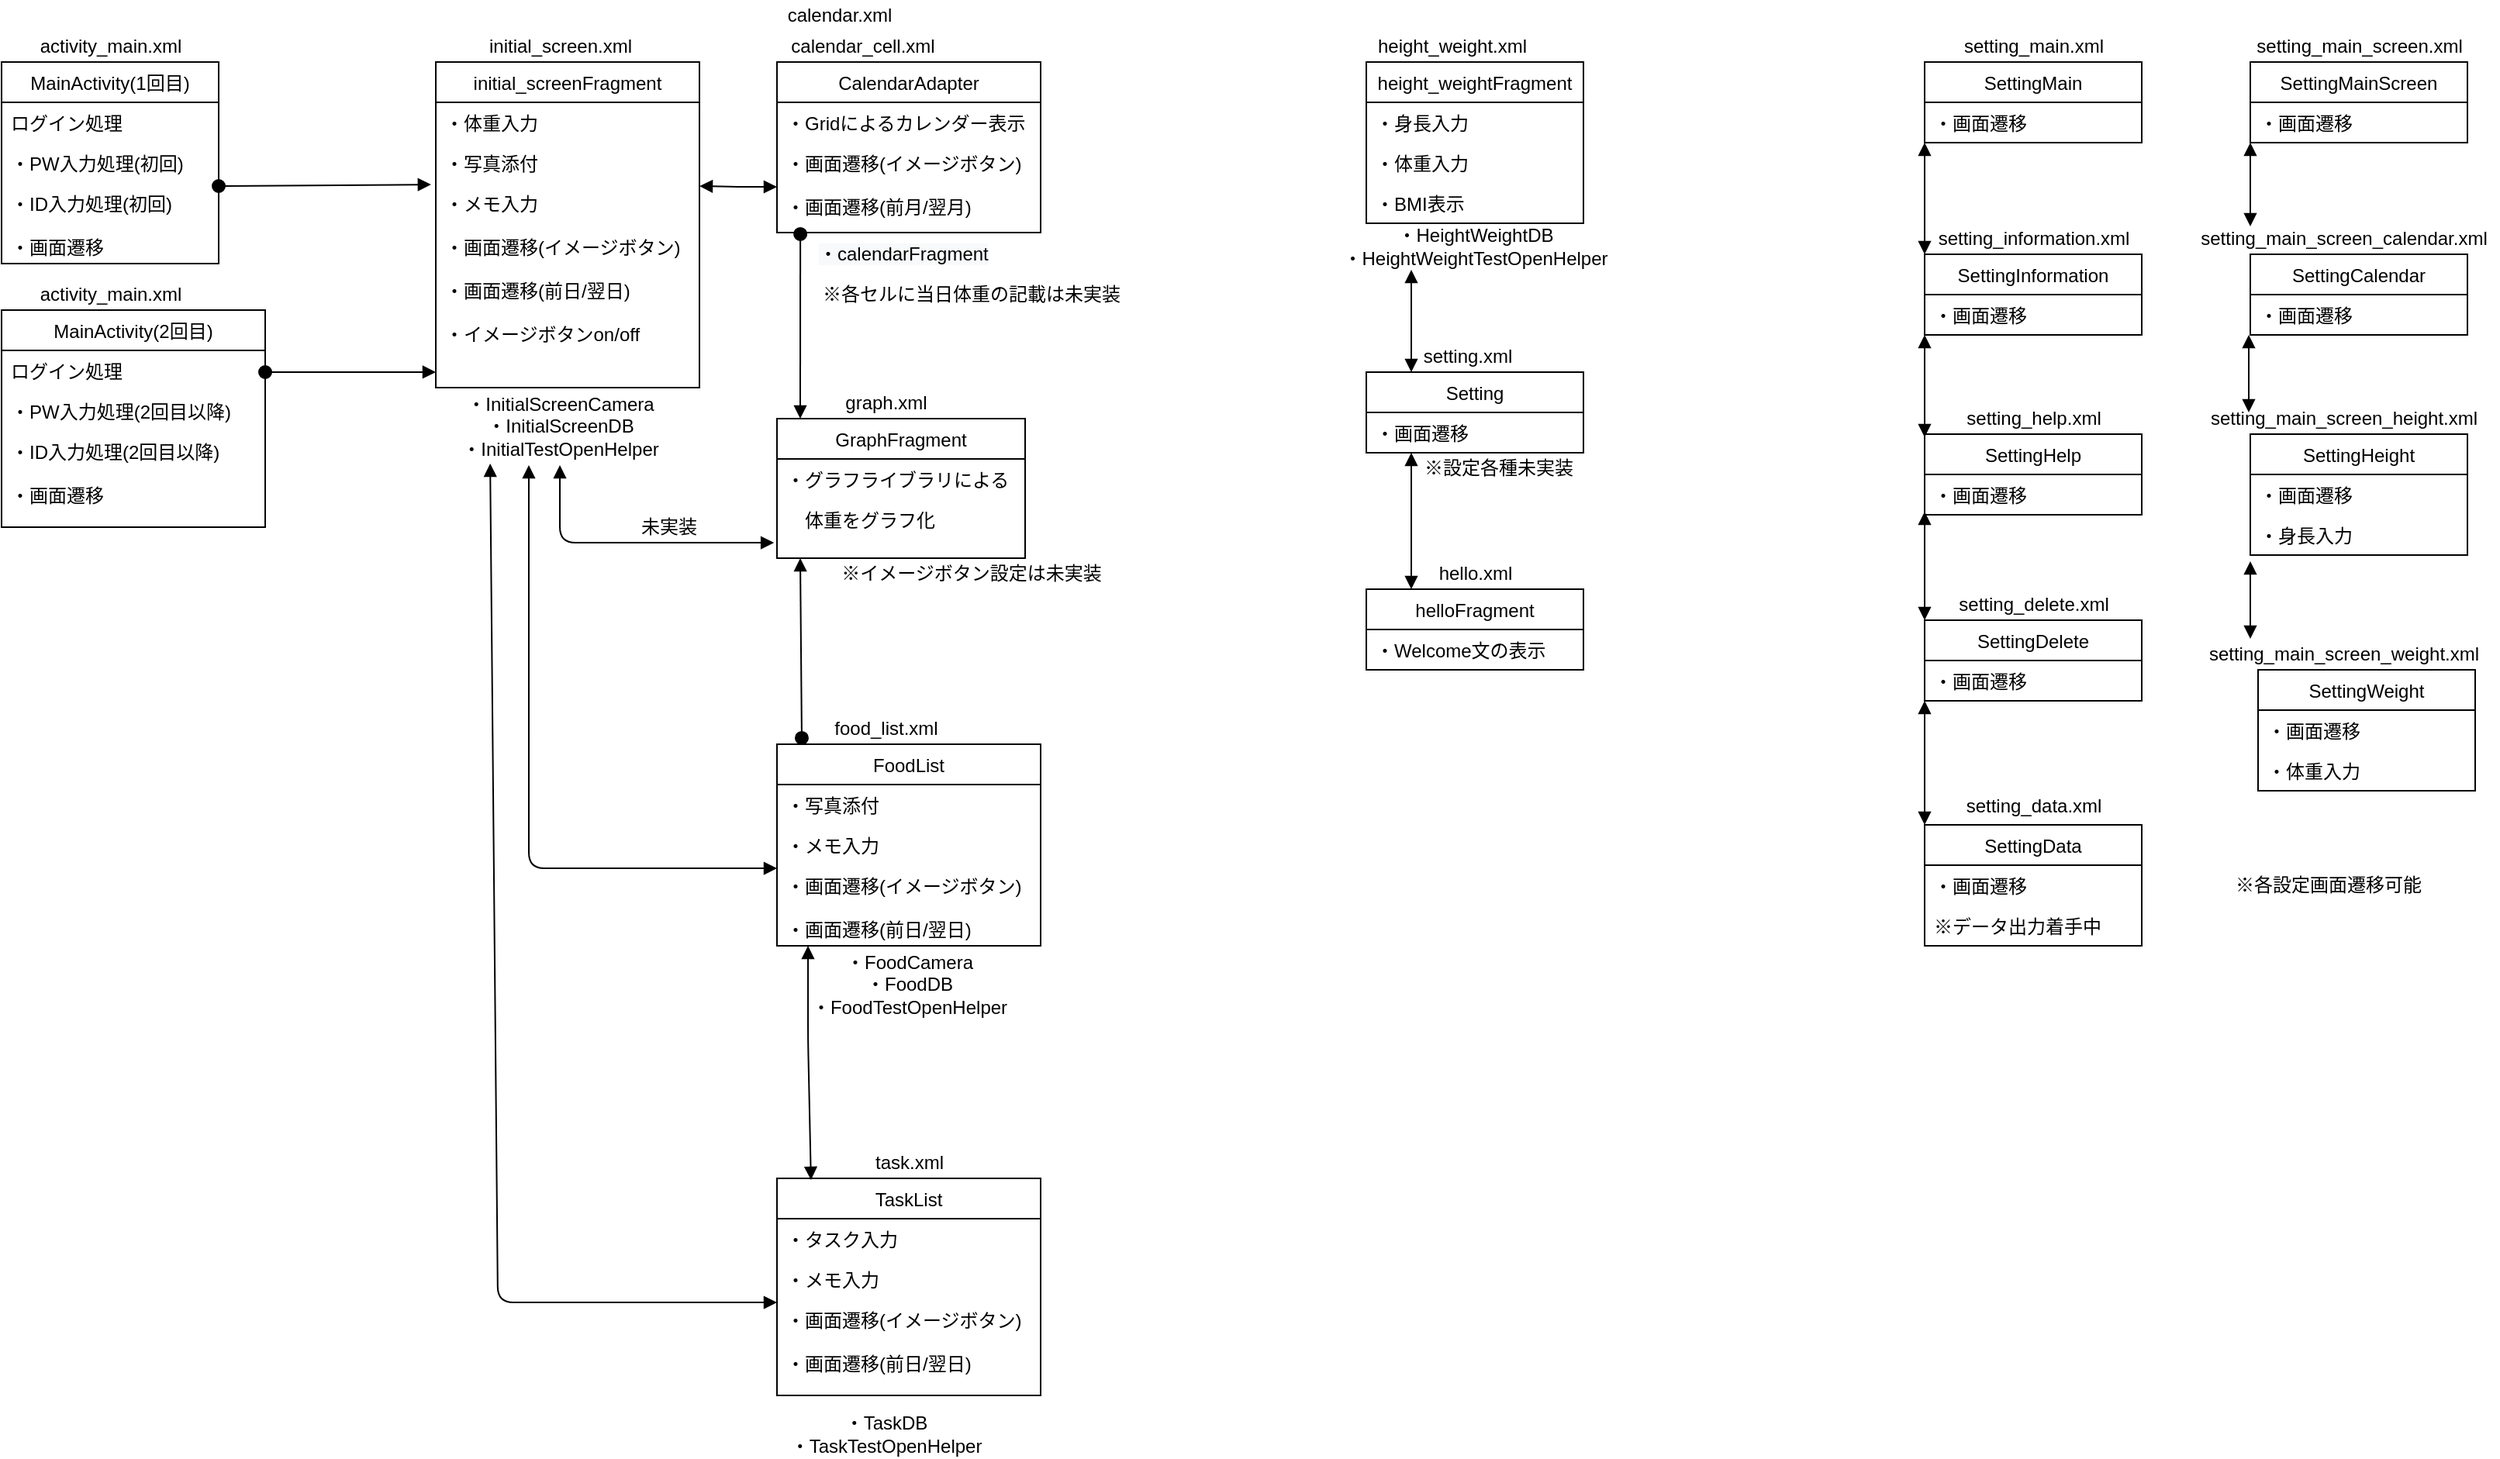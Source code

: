<mxfile version="14.3.0" type="github">
  <diagram id="LSPMP-w4RNwfpnUbGc-Q" name="ページ1">
    <mxGraphModel dx="1108" dy="450" grid="1" gridSize="10" guides="1" tooltips="1" connect="1" arrows="1" fold="1" page="1" pageScale="1" pageWidth="827" pageHeight="1169" math="0" shadow="0">
      <root>
        <mxCell id="0" />
        <mxCell id="1" parent="0" />
        <mxCell id="-SbBaC57bwo80Ey5Qgcd-5" value="MainActivity(1回目)" style="swimlane;fontStyle=0;childLayout=stackLayout;horizontal=1;startSize=26;fillColor=none;horizontalStack=0;resizeParent=1;resizeParentMax=0;resizeLast=0;collapsible=1;marginBottom=0;" vertex="1" parent="1">
          <mxGeometry x="40" y="40" width="140" height="130" as="geometry" />
        </mxCell>
        <mxCell id="-SbBaC57bwo80Ey5Qgcd-6" value="ログイン処理" style="text;strokeColor=none;fillColor=none;align=left;verticalAlign=top;spacingLeft=4;spacingRight=4;overflow=hidden;rotatable=0;points=[[0,0.5],[1,0.5]];portConstraint=eastwest;" vertex="1" parent="-SbBaC57bwo80Ey5Qgcd-5">
          <mxGeometry y="26" width="140" height="26" as="geometry" />
        </mxCell>
        <mxCell id="-SbBaC57bwo80Ey5Qgcd-7" value="・PW入力処理(初回)" style="text;strokeColor=none;fillColor=none;align=left;verticalAlign=top;spacingLeft=4;spacingRight=4;overflow=hidden;rotatable=0;points=[[0,0.5],[1,0.5]];portConstraint=eastwest;" vertex="1" parent="-SbBaC57bwo80Ey5Qgcd-5">
          <mxGeometry y="52" width="140" height="26" as="geometry" />
        </mxCell>
        <mxCell id="-SbBaC57bwo80Ey5Qgcd-8" value="・ID入力処理(初回)&#xa;&#xa;・画面遷移" style="text;strokeColor=none;fillColor=none;align=left;verticalAlign=top;spacingLeft=4;spacingRight=4;overflow=hidden;rotatable=0;points=[[0,0.5],[1,0.5]];portConstraint=eastwest;" vertex="1" parent="-SbBaC57bwo80Ey5Qgcd-5">
          <mxGeometry y="78" width="140" height="52" as="geometry" />
        </mxCell>
        <mxCell id="-SbBaC57bwo80Ey5Qgcd-9" value="MainActivity(2回目)" style="swimlane;fontStyle=0;childLayout=stackLayout;horizontal=1;startSize=26;fillColor=none;horizontalStack=0;resizeParent=1;resizeParentMax=0;resizeLast=0;collapsible=1;marginBottom=0;" vertex="1" parent="1">
          <mxGeometry x="40" y="200" width="170" height="140" as="geometry" />
        </mxCell>
        <mxCell id="-SbBaC57bwo80Ey5Qgcd-10" value="ログイン処理" style="text;strokeColor=none;fillColor=none;align=left;verticalAlign=top;spacingLeft=4;spacingRight=4;overflow=hidden;rotatable=0;points=[[0,0.5],[1,0.5]];portConstraint=eastwest;" vertex="1" parent="-SbBaC57bwo80Ey5Qgcd-9">
          <mxGeometry y="26" width="170" height="26" as="geometry" />
        </mxCell>
        <mxCell id="-SbBaC57bwo80Ey5Qgcd-11" value="・PW入力処理(2回目以降)" style="text;strokeColor=none;fillColor=none;align=left;verticalAlign=top;spacingLeft=4;spacingRight=4;overflow=hidden;rotatable=0;points=[[0,0.5],[1,0.5]];portConstraint=eastwest;" vertex="1" parent="-SbBaC57bwo80Ey5Qgcd-9">
          <mxGeometry y="52" width="170" height="26" as="geometry" />
        </mxCell>
        <mxCell id="-SbBaC57bwo80Ey5Qgcd-12" value="・ID入力処理(2回目以降)&#xa;&#xa;・画面遷移" style="text;strokeColor=none;fillColor=none;align=left;verticalAlign=top;spacingLeft=4;spacingRight=4;overflow=hidden;rotatable=0;points=[[0,0.5],[1,0.5]];portConstraint=eastwest;" vertex="1" parent="-SbBaC57bwo80Ey5Qgcd-9">
          <mxGeometry y="78" width="170" height="62" as="geometry" />
        </mxCell>
        <mxCell id="-SbBaC57bwo80Ey5Qgcd-13" value="initial_screenFragment" style="swimlane;fontStyle=0;childLayout=stackLayout;horizontal=1;startSize=26;fillColor=none;horizontalStack=0;resizeParent=1;resizeParentMax=0;resizeLast=0;collapsible=1;marginBottom=0;" vertex="1" parent="1">
          <mxGeometry x="320" y="40" width="170" height="210" as="geometry" />
        </mxCell>
        <mxCell id="-SbBaC57bwo80Ey5Qgcd-14" value="・体重入力" style="text;strokeColor=none;fillColor=none;align=left;verticalAlign=top;spacingLeft=4;spacingRight=4;overflow=hidden;rotatable=0;points=[[0,0.5],[1,0.5]];portConstraint=eastwest;" vertex="1" parent="-SbBaC57bwo80Ey5Qgcd-13">
          <mxGeometry y="26" width="170" height="26" as="geometry" />
        </mxCell>
        <mxCell id="-SbBaC57bwo80Ey5Qgcd-15" value="・写真添付" style="text;strokeColor=none;fillColor=none;align=left;verticalAlign=top;spacingLeft=4;spacingRight=4;overflow=hidden;rotatable=0;points=[[0,0.5],[1,0.5]];portConstraint=eastwest;" vertex="1" parent="-SbBaC57bwo80Ey5Qgcd-13">
          <mxGeometry y="52" width="170" height="26" as="geometry" />
        </mxCell>
        <mxCell id="-SbBaC57bwo80Ey5Qgcd-16" value="・メモ入力&#xa;&#xa;・画面遷移(イメージボタン)&#xa;&#xa;・画面遷移(前日/翌日)&#xa;&#xa;・イメージボタンon/off" style="text;strokeColor=none;fillColor=none;align=left;verticalAlign=top;spacingLeft=4;spacingRight=4;overflow=hidden;rotatable=0;points=[[0,0.5],[1,0.5]];portConstraint=eastwest;" vertex="1" parent="-SbBaC57bwo80Ey5Qgcd-13">
          <mxGeometry y="78" width="170" height="132" as="geometry" />
        </mxCell>
        <mxCell id="-SbBaC57bwo80Ey5Qgcd-17" value="・InitialScreenCamera&lt;br&gt;・InitialScreenDB&lt;br&gt;・InitialTestOpenHelper" style="text;html=1;resizable=0;autosize=1;align=center;verticalAlign=middle;points=[];fillColor=none;strokeColor=none;rounded=0;" vertex="1" parent="1">
          <mxGeometry x="330" y="250" width="140" height="50" as="geometry" />
        </mxCell>
        <mxCell id="-SbBaC57bwo80Ey5Qgcd-18" value="initial_screen.xml" style="text;html=1;resizable=0;autosize=1;align=center;verticalAlign=middle;points=[];fillColor=none;strokeColor=none;rounded=0;" vertex="1" parent="1">
          <mxGeometry x="345" y="20" width="110" height="20" as="geometry" />
        </mxCell>
        <mxCell id="-SbBaC57bwo80Ey5Qgcd-19" value="・FoodCamera&lt;br&gt;・FoodDB&lt;br&gt;・FoodTestOpenHelper" style="text;html=1;resizable=0;autosize=1;align=center;verticalAlign=middle;points=[];fillColor=none;strokeColor=none;rounded=0;" vertex="1" parent="1">
          <mxGeometry x="555" y="610" width="140" height="50" as="geometry" />
        </mxCell>
        <mxCell id="-SbBaC57bwo80Ey5Qgcd-20" value="activity_main.xml" style="text;html=1;resizable=0;autosize=1;align=center;verticalAlign=middle;points=[];fillColor=none;strokeColor=none;rounded=0;" vertex="1" parent="1">
          <mxGeometry x="55" y="20" width="110" height="20" as="geometry" />
        </mxCell>
        <mxCell id="-SbBaC57bwo80Ey5Qgcd-21" value="activity_main.xml" style="text;html=1;resizable=0;autosize=1;align=center;verticalAlign=middle;points=[];fillColor=none;strokeColor=none;rounded=0;" vertex="1" parent="1">
          <mxGeometry x="55" y="180" width="110" height="20" as="geometry" />
        </mxCell>
        <mxCell id="-SbBaC57bwo80Ey5Qgcd-22" value="CalendarAdapter" style="swimlane;fontStyle=0;childLayout=stackLayout;horizontal=1;startSize=26;fillColor=none;horizontalStack=0;resizeParent=1;resizeParentMax=0;resizeLast=0;collapsible=1;marginBottom=0;" vertex="1" parent="1">
          <mxGeometry x="540" y="40" width="170" height="110" as="geometry" />
        </mxCell>
        <mxCell id="-SbBaC57bwo80Ey5Qgcd-23" value="・Gridによるカレンダー表示" style="text;strokeColor=none;fillColor=none;align=left;verticalAlign=top;spacingLeft=4;spacingRight=4;overflow=hidden;rotatable=0;points=[[0,0.5],[1,0.5]];portConstraint=eastwest;" vertex="1" parent="-SbBaC57bwo80Ey5Qgcd-22">
          <mxGeometry y="26" width="170" height="26" as="geometry" />
        </mxCell>
        <mxCell id="-SbBaC57bwo80Ey5Qgcd-25" value="・画面遷移(イメージボタン)&#xa;&#xa;・画面遷移(前月/翌月)" style="text;strokeColor=none;fillColor=none;align=left;verticalAlign=top;spacingLeft=4;spacingRight=4;overflow=hidden;rotatable=0;points=[[0,0.5],[1,0.5]];portConstraint=eastwest;" vertex="1" parent="-SbBaC57bwo80Ey5Qgcd-22">
          <mxGeometry y="52" width="170" height="58" as="geometry" />
        </mxCell>
        <mxCell id="-SbBaC57bwo80Ey5Qgcd-26" value="calendar.xml" style="text;html=1;resizable=0;autosize=1;align=center;verticalAlign=middle;points=[];fillColor=none;strokeColor=none;rounded=0;" vertex="1" parent="1">
          <mxGeometry x="540" width="80" height="20" as="geometry" />
        </mxCell>
        <mxCell id="-SbBaC57bwo80Ey5Qgcd-27" value="calendar_cell.xml" style="text;html=1;resizable=0;autosize=1;align=center;verticalAlign=middle;points=[];fillColor=none;strokeColor=none;rounded=0;" vertex="1" parent="1">
          <mxGeometry x="540" y="20" width="110" height="20" as="geometry" />
        </mxCell>
        <mxCell id="-SbBaC57bwo80Ey5Qgcd-28" value="&lt;span style=&quot;color: rgb(0 , 0 , 0) ; font-family: &amp;#34;helvetica&amp;#34; ; font-size: 12px ; font-style: normal ; font-weight: 400 ; letter-spacing: normal ; text-align: center ; text-indent: 0px ; text-transform: none ; word-spacing: 0px ; background-color: rgb(248 , 249 , 250) ; display: inline ; float: none&quot;&gt;・calendarFragment&lt;/span&gt;" style="text;whiteSpace=wrap;html=1;" vertex="1" parent="1">
          <mxGeometry x="565" y="150" width="120" height="30" as="geometry" />
        </mxCell>
        <mxCell id="-SbBaC57bwo80Ey5Qgcd-29" value="※各セルに当日体重の記載は未実装" style="text;html=1;resizable=0;autosize=1;align=center;verticalAlign=middle;points=[];fillColor=none;strokeColor=none;rounded=0;" vertex="1" parent="1">
          <mxGeometry x="560" y="180" width="210" height="20" as="geometry" />
        </mxCell>
        <mxCell id="-SbBaC57bwo80Ey5Qgcd-30" value="GraphFragment" style="swimlane;fontStyle=0;childLayout=stackLayout;horizontal=1;startSize=26;fillColor=none;horizontalStack=0;resizeParent=1;resizeParentMax=0;resizeLast=0;collapsible=1;marginBottom=0;" vertex="1" parent="1">
          <mxGeometry x="540" y="270" width="160" height="90" as="geometry" />
        </mxCell>
        <mxCell id="-SbBaC57bwo80Ey5Qgcd-31" value="・グラフライブラリによる" style="text;strokeColor=none;fillColor=none;align=left;verticalAlign=top;spacingLeft=4;spacingRight=4;overflow=hidden;rotatable=0;points=[[0,0.5],[1,0.5]];portConstraint=eastwest;" vertex="1" parent="-SbBaC57bwo80Ey5Qgcd-30">
          <mxGeometry y="26" width="160" height="26" as="geometry" />
        </mxCell>
        <mxCell id="-SbBaC57bwo80Ey5Qgcd-32" value="　体重をグラフ化" style="text;strokeColor=none;fillColor=none;align=left;verticalAlign=top;spacingLeft=4;spacingRight=4;overflow=hidden;rotatable=0;points=[[0,0.5],[1,0.5]];portConstraint=eastwest;" vertex="1" parent="-SbBaC57bwo80Ey5Qgcd-30">
          <mxGeometry y="52" width="160" height="38" as="geometry" />
        </mxCell>
        <mxCell id="-SbBaC57bwo80Ey5Qgcd-34" value="graph.xml" style="text;html=1;resizable=0;autosize=1;align=center;verticalAlign=middle;points=[];fillColor=none;strokeColor=none;rounded=0;" vertex="1" parent="1">
          <mxGeometry x="575" y="250" width="70" height="20" as="geometry" />
        </mxCell>
        <mxCell id="-SbBaC57bwo80Ey5Qgcd-36" value="※イメージボタン設定は未実装" style="text;html=1;resizable=0;autosize=1;align=center;verticalAlign=middle;points=[];fillColor=none;strokeColor=none;rounded=0;" vertex="1" parent="1">
          <mxGeometry x="575" y="360" width="180" height="20" as="geometry" />
        </mxCell>
        <mxCell id="-SbBaC57bwo80Ey5Qgcd-37" value="FoodList" style="swimlane;fontStyle=0;childLayout=stackLayout;horizontal=1;startSize=26;fillColor=none;horizontalStack=0;resizeParent=1;resizeParentMax=0;resizeLast=0;collapsible=1;marginBottom=0;" vertex="1" parent="1">
          <mxGeometry x="540" y="480" width="170" height="130" as="geometry" />
        </mxCell>
        <mxCell id="-SbBaC57bwo80Ey5Qgcd-38" value="・写真添付" style="text;strokeColor=none;fillColor=none;align=left;verticalAlign=top;spacingLeft=4;spacingRight=4;overflow=hidden;rotatable=0;points=[[0,0.5],[1,0.5]];portConstraint=eastwest;" vertex="1" parent="-SbBaC57bwo80Ey5Qgcd-37">
          <mxGeometry y="26" width="170" height="26" as="geometry" />
        </mxCell>
        <mxCell id="-SbBaC57bwo80Ey5Qgcd-39" value="・メモ入力" style="text;strokeColor=none;fillColor=none;align=left;verticalAlign=top;spacingLeft=4;spacingRight=4;overflow=hidden;rotatable=0;points=[[0,0.5],[1,0.5]];portConstraint=eastwest;" vertex="1" parent="-SbBaC57bwo80Ey5Qgcd-37">
          <mxGeometry y="52" width="170" height="26" as="geometry" />
        </mxCell>
        <mxCell id="-SbBaC57bwo80Ey5Qgcd-40" value="・画面遷移(イメージボタン)&#xa;&#xa;・画面遷移(前日/翌日)" style="text;strokeColor=none;fillColor=none;align=left;verticalAlign=top;spacingLeft=4;spacingRight=4;overflow=hidden;rotatable=0;points=[[0,0.5],[1,0.5]];portConstraint=eastwest;" vertex="1" parent="-SbBaC57bwo80Ey5Qgcd-37">
          <mxGeometry y="78" width="170" height="52" as="geometry" />
        </mxCell>
        <mxCell id="-SbBaC57bwo80Ey5Qgcd-41" value="food_list.xml" style="text;html=1;resizable=0;autosize=1;align=center;verticalAlign=middle;points=[];fillColor=none;strokeColor=none;rounded=0;" vertex="1" parent="1">
          <mxGeometry x="570" y="460" width="80" height="20" as="geometry" />
        </mxCell>
        <mxCell id="-SbBaC57bwo80Ey5Qgcd-42" value="TaskList" style="swimlane;fontStyle=0;childLayout=stackLayout;horizontal=1;startSize=26;fillColor=none;horizontalStack=0;resizeParent=1;resizeParentMax=0;resizeLast=0;collapsible=1;marginBottom=0;" vertex="1" parent="1">
          <mxGeometry x="540" y="760" width="170" height="140" as="geometry" />
        </mxCell>
        <mxCell id="-SbBaC57bwo80Ey5Qgcd-43" value="・タスク入力&#xa;" style="text;strokeColor=none;fillColor=none;align=left;verticalAlign=top;spacingLeft=4;spacingRight=4;overflow=hidden;rotatable=0;points=[[0,0.5],[1,0.5]];portConstraint=eastwest;" vertex="1" parent="-SbBaC57bwo80Ey5Qgcd-42">
          <mxGeometry y="26" width="170" height="26" as="geometry" />
        </mxCell>
        <mxCell id="-SbBaC57bwo80Ey5Qgcd-44" value="・メモ入力" style="text;strokeColor=none;fillColor=none;align=left;verticalAlign=top;spacingLeft=4;spacingRight=4;overflow=hidden;rotatable=0;points=[[0,0.5],[1,0.5]];portConstraint=eastwest;" vertex="1" parent="-SbBaC57bwo80Ey5Qgcd-42">
          <mxGeometry y="52" width="170" height="26" as="geometry" />
        </mxCell>
        <mxCell id="-SbBaC57bwo80Ey5Qgcd-45" value="・画面遷移(イメージボタン)&#xa;&#xa;・画面遷移(前日/翌日)" style="text;strokeColor=none;fillColor=none;align=left;verticalAlign=top;spacingLeft=4;spacingRight=4;overflow=hidden;rotatable=0;points=[[0,0.5],[1,0.5]];portConstraint=eastwest;" vertex="1" parent="-SbBaC57bwo80Ey5Qgcd-42">
          <mxGeometry y="78" width="170" height="62" as="geometry" />
        </mxCell>
        <mxCell id="-SbBaC57bwo80Ey5Qgcd-46" value="・TaskDB&lt;br&gt;・TaskTestOpenHelper&lt;br&gt;" style="text;html=1;resizable=0;autosize=1;align=center;verticalAlign=middle;points=[];fillColor=none;strokeColor=none;rounded=0;" vertex="1" parent="1">
          <mxGeometry x="540" y="910" width="140" height="30" as="geometry" />
        </mxCell>
        <mxCell id="-SbBaC57bwo80Ey5Qgcd-47" value="task.xml" style="text;html=1;resizable=0;autosize=1;align=center;verticalAlign=middle;points=[];fillColor=none;strokeColor=none;rounded=0;" vertex="1" parent="1">
          <mxGeometry x="595" y="740" width="60" height="20" as="geometry" />
        </mxCell>
        <mxCell id="-SbBaC57bwo80Ey5Qgcd-51" value="" style="html=1;verticalAlign=bottom;startArrow=oval;startFill=1;endArrow=block;startSize=8;entryX=-0.018;entryY=0.008;entryDx=0;entryDy=0;entryPerimeter=0;" edge="1" parent="1" target="-SbBaC57bwo80Ey5Qgcd-16">
          <mxGeometry width="60" relative="1" as="geometry">
            <mxPoint x="180" y="120" as="sourcePoint" />
            <mxPoint x="240" y="120" as="targetPoint" />
          </mxGeometry>
        </mxCell>
        <mxCell id="-SbBaC57bwo80Ey5Qgcd-52" value="" style="html=1;verticalAlign=bottom;startArrow=oval;startFill=1;endArrow=block;startSize=8;entryX=-0.018;entryY=0.008;entryDx=0;entryDy=0;entryPerimeter=0;" edge="1" parent="1">
          <mxGeometry width="60" relative="1" as="geometry">
            <mxPoint x="210" y="240" as="sourcePoint" />
            <mxPoint x="320.0" y="239.996" as="targetPoint" />
          </mxGeometry>
        </mxCell>
        <mxCell id="-SbBaC57bwo80Ey5Qgcd-53" value="" style="endArrow=block;startArrow=block;endFill=1;startFill=1;html=1;" edge="1" parent="1">
          <mxGeometry width="160" relative="1" as="geometry">
            <mxPoint x="490" y="120" as="sourcePoint" />
            <mxPoint x="540" y="120.5" as="targetPoint" />
            <Array as="points">
              <mxPoint x="520" y="120.5" />
            </Array>
          </mxGeometry>
        </mxCell>
        <mxCell id="-SbBaC57bwo80Ey5Qgcd-56" value="" style="endArrow=block;startArrow=block;endFill=1;startFill=1;html=1;entryX=0.129;entryY=0.007;entryDx=0;entryDy=0;entryPerimeter=0;" edge="1" parent="1" target="-SbBaC57bwo80Ey5Qgcd-42">
          <mxGeometry width="160" relative="1" as="geometry">
            <mxPoint x="560" y="610" as="sourcePoint" />
            <mxPoint x="561" y="730" as="targetPoint" />
            <Array as="points">
              <mxPoint x="560" y="670" />
            </Array>
          </mxGeometry>
        </mxCell>
        <mxCell id="-SbBaC57bwo80Ey5Qgcd-57" value="" style="endArrow=block;startArrow=block;endFill=1;startFill=1;html=1;entryX=-0.012;entryY=0.737;entryDx=0;entryDy=0;entryPerimeter=0;" edge="1" parent="1" target="-SbBaC57bwo80Ey5Qgcd-32">
          <mxGeometry width="160" relative="1" as="geometry">
            <mxPoint x="400" y="300" as="sourcePoint" />
            <mxPoint x="530" y="350" as="targetPoint" />
            <Array as="points">
              <mxPoint x="400" y="350" />
            </Array>
          </mxGeometry>
        </mxCell>
        <mxCell id="-SbBaC57bwo80Ey5Qgcd-58" value="" style="endArrow=block;startArrow=block;endFill=1;startFill=1;html=1;entryX=-0.012;entryY=0.737;entryDx=0;entryDy=0;entryPerimeter=0;exitX=0.357;exitY=1;exitDx=0;exitDy=0;exitPerimeter=0;" edge="1" parent="1" source="-SbBaC57bwo80Ey5Qgcd-17">
          <mxGeometry width="160" relative="1" as="geometry">
            <mxPoint x="401.92" y="510" as="sourcePoint" />
            <mxPoint x="540.0" y="560.006" as="targetPoint" />
            <Array as="points">
              <mxPoint x="380" y="560" />
            </Array>
          </mxGeometry>
        </mxCell>
        <mxCell id="-SbBaC57bwo80Ey5Qgcd-59" value="" style="endArrow=block;startArrow=block;endFill=1;startFill=1;html=1;entryX=-0.012;entryY=0.737;entryDx=0;entryDy=0;entryPerimeter=0;exitX=0.179;exitY=0.98;exitDx=0;exitDy=0;exitPerimeter=0;" edge="1" parent="1" source="-SbBaC57bwo80Ey5Qgcd-17">
          <mxGeometry width="160" relative="1" as="geometry">
            <mxPoint x="401.92" y="790" as="sourcePoint" />
            <mxPoint x="540.0" y="840.006" as="targetPoint" />
            <Array as="points">
              <mxPoint x="360" y="840" />
            </Array>
          </mxGeometry>
        </mxCell>
        <mxCell id="-SbBaC57bwo80Ey5Qgcd-60" value="未実装" style="text;html=1;resizable=0;autosize=1;align=center;verticalAlign=middle;points=[];fillColor=none;strokeColor=none;rounded=0;" vertex="1" parent="1">
          <mxGeometry x="445" y="330" width="50" height="20" as="geometry" />
        </mxCell>
        <mxCell id="-SbBaC57bwo80Ey5Qgcd-62" value="" style="html=1;verticalAlign=bottom;startArrow=oval;startFill=1;endArrow=block;startSize=8;" edge="1" parent="1">
          <mxGeometry width="60" relative="1" as="geometry">
            <mxPoint x="555.06" y="150.94" as="sourcePoint" />
            <mxPoint x="555" y="270" as="targetPoint" />
          </mxGeometry>
        </mxCell>
        <mxCell id="-SbBaC57bwo80Ey5Qgcd-63" value="" style="html=1;verticalAlign=bottom;startArrow=oval;startFill=1;endArrow=block;startSize=8;exitX=0.094;exitY=-0.031;exitDx=0;exitDy=0;exitPerimeter=0;" edge="1" parent="1" source="-SbBaC57bwo80Ey5Qgcd-37">
          <mxGeometry width="60" relative="1" as="geometry">
            <mxPoint x="555" y="460" as="sourcePoint" />
            <mxPoint x="555" y="360" as="targetPoint" />
          </mxGeometry>
        </mxCell>
        <mxCell id="-SbBaC57bwo80Ey5Qgcd-64" value="height_weightFragment" style="swimlane;fontStyle=0;childLayout=stackLayout;horizontal=1;startSize=26;fillColor=none;horizontalStack=0;resizeParent=1;resizeParentMax=0;resizeLast=0;collapsible=1;marginBottom=0;" vertex="1" parent="1">
          <mxGeometry x="920" y="40" width="140" height="104" as="geometry" />
        </mxCell>
        <mxCell id="-SbBaC57bwo80Ey5Qgcd-65" value="・身長入力" style="text;strokeColor=none;fillColor=none;align=left;verticalAlign=top;spacingLeft=4;spacingRight=4;overflow=hidden;rotatable=0;points=[[0,0.5],[1,0.5]];portConstraint=eastwest;" vertex="1" parent="-SbBaC57bwo80Ey5Qgcd-64">
          <mxGeometry y="26" width="140" height="26" as="geometry" />
        </mxCell>
        <mxCell id="-SbBaC57bwo80Ey5Qgcd-66" value="・体重入力" style="text;strokeColor=none;fillColor=none;align=left;verticalAlign=top;spacingLeft=4;spacingRight=4;overflow=hidden;rotatable=0;points=[[0,0.5],[1,0.5]];portConstraint=eastwest;" vertex="1" parent="-SbBaC57bwo80Ey5Qgcd-64">
          <mxGeometry y="52" width="140" height="26" as="geometry" />
        </mxCell>
        <mxCell id="-SbBaC57bwo80Ey5Qgcd-67" value="・BMI表示" style="text;strokeColor=none;fillColor=none;align=left;verticalAlign=top;spacingLeft=4;spacingRight=4;overflow=hidden;rotatable=0;points=[[0,0.5],[1,0.5]];portConstraint=eastwest;" vertex="1" parent="-SbBaC57bwo80Ey5Qgcd-64">
          <mxGeometry y="78" width="140" height="26" as="geometry" />
        </mxCell>
        <mxCell id="-SbBaC57bwo80Ey5Qgcd-68" value="height_weight.xml" style="text;html=1;resizable=0;autosize=1;align=center;verticalAlign=middle;points=[];fillColor=none;strokeColor=none;rounded=0;" vertex="1" parent="1">
          <mxGeometry x="920" y="20" width="110" height="20" as="geometry" />
        </mxCell>
        <mxCell id="-SbBaC57bwo80Ey5Qgcd-69" value="・HeightWeightDB&lt;br&gt;・HeightWeightTestOpenHelper" style="text;html=1;resizable=0;autosize=1;align=center;verticalAlign=middle;points=[];fillColor=none;strokeColor=none;rounded=0;" vertex="1" parent="1">
          <mxGeometry x="895" y="144" width="190" height="30" as="geometry" />
        </mxCell>
        <mxCell id="-SbBaC57bwo80Ey5Qgcd-70" value="Setting" style="swimlane;fontStyle=0;childLayout=stackLayout;horizontal=1;startSize=26;fillColor=none;horizontalStack=0;resizeParent=1;resizeParentMax=0;resizeLast=0;collapsible=1;marginBottom=0;" vertex="1" parent="1">
          <mxGeometry x="920" y="240" width="140" height="52" as="geometry" />
        </mxCell>
        <mxCell id="-SbBaC57bwo80Ey5Qgcd-71" value="・画面遷移" style="text;strokeColor=none;fillColor=none;align=left;verticalAlign=top;spacingLeft=4;spacingRight=4;overflow=hidden;rotatable=0;points=[[0,0.5],[1,0.5]];portConstraint=eastwest;" vertex="1" parent="-SbBaC57bwo80Ey5Qgcd-70">
          <mxGeometry y="26" width="140" height="26" as="geometry" />
        </mxCell>
        <mxCell id="-SbBaC57bwo80Ey5Qgcd-74" value="setting.xml" style="text;html=1;resizable=0;autosize=1;align=center;verticalAlign=middle;points=[];fillColor=none;strokeColor=none;rounded=0;" vertex="1" parent="1">
          <mxGeometry x="950" y="220" width="70" height="20" as="geometry" />
        </mxCell>
        <mxCell id="-SbBaC57bwo80Ey5Qgcd-75" value="helloFragment" style="swimlane;fontStyle=0;childLayout=stackLayout;horizontal=1;startSize=26;fillColor=none;horizontalStack=0;resizeParent=1;resizeParentMax=0;resizeLast=0;collapsible=1;marginBottom=0;" vertex="1" parent="1">
          <mxGeometry x="920" y="380" width="140" height="52" as="geometry" />
        </mxCell>
        <mxCell id="-SbBaC57bwo80Ey5Qgcd-83" value="" style="endArrow=block;startArrow=block;endFill=1;startFill=1;html=1;" edge="1" parent="-SbBaC57bwo80Ey5Qgcd-75">
          <mxGeometry width="160" relative="1" as="geometry">
            <mxPoint x="29" y="-88" as="sourcePoint" />
            <mxPoint x="29" as="targetPoint" />
            <Array as="points">
              <mxPoint x="29" y="-37.5" />
            </Array>
          </mxGeometry>
        </mxCell>
        <mxCell id="-SbBaC57bwo80Ey5Qgcd-76" value="・Welcome文の表示" style="text;strokeColor=none;fillColor=none;align=left;verticalAlign=top;spacingLeft=4;spacingRight=4;overflow=hidden;rotatable=0;points=[[0,0.5],[1,0.5]];portConstraint=eastwest;" vertex="1" parent="-SbBaC57bwo80Ey5Qgcd-75">
          <mxGeometry y="26" width="140" height="26" as="geometry" />
        </mxCell>
        <mxCell id="-SbBaC57bwo80Ey5Qgcd-79" value="hello.xml" style="text;html=1;resizable=0;autosize=1;align=center;verticalAlign=middle;points=[];fillColor=none;strokeColor=none;rounded=0;" vertex="1" parent="1">
          <mxGeometry x="960" y="360" width="60" height="20" as="geometry" />
        </mxCell>
        <mxCell id="-SbBaC57bwo80Ey5Qgcd-80" value="※設定各種未実装" style="text;html=1;resizable=0;autosize=1;align=center;verticalAlign=middle;points=[];fillColor=none;strokeColor=none;rounded=0;" vertex="1" parent="1">
          <mxGeometry x="950" y="292" width="110" height="20" as="geometry" />
        </mxCell>
        <mxCell id="-SbBaC57bwo80Ey5Qgcd-82" value="" style="endArrow=block;startArrow=block;endFill=1;startFill=1;html=1;" edge="1" parent="1">
          <mxGeometry width="160" relative="1" as="geometry">
            <mxPoint x="949" y="174" as="sourcePoint" />
            <mxPoint x="949" y="240" as="targetPoint" />
            <Array as="points">
              <mxPoint x="949" y="214.5" />
            </Array>
          </mxGeometry>
        </mxCell>
        <mxCell id="-SbBaC57bwo80Ey5Qgcd-84" value="SettingMain" style="swimlane;fontStyle=0;childLayout=stackLayout;horizontal=1;startSize=26;fillColor=none;horizontalStack=0;resizeParent=1;resizeParentMax=0;resizeLast=0;collapsible=1;marginBottom=0;" vertex="1" parent="1">
          <mxGeometry x="1280" y="40" width="140" height="52" as="geometry" />
        </mxCell>
        <mxCell id="-SbBaC57bwo80Ey5Qgcd-85" value="・画面遷移" style="text;strokeColor=none;fillColor=none;align=left;verticalAlign=top;spacingLeft=4;spacingRight=4;overflow=hidden;rotatable=0;points=[[0,0.5],[1,0.5]];portConstraint=eastwest;" vertex="1" parent="-SbBaC57bwo80Ey5Qgcd-84">
          <mxGeometry y="26" width="140" height="26" as="geometry" />
        </mxCell>
        <mxCell id="-SbBaC57bwo80Ey5Qgcd-88" value="setting_main.xml" style="text;html=1;resizable=0;autosize=1;align=center;verticalAlign=middle;points=[];fillColor=none;strokeColor=none;rounded=0;" vertex="1" parent="1">
          <mxGeometry x="1295" y="20" width="110" height="20" as="geometry" />
        </mxCell>
        <mxCell id="-SbBaC57bwo80Ey5Qgcd-90" value="SettingMainScreen" style="swimlane;fontStyle=0;childLayout=stackLayout;horizontal=1;startSize=26;fillColor=none;horizontalStack=0;resizeParent=1;resizeParentMax=0;resizeLast=0;collapsible=1;marginBottom=0;" vertex="1" parent="1">
          <mxGeometry x="1490" y="40" width="140" height="52" as="geometry" />
        </mxCell>
        <mxCell id="-SbBaC57bwo80Ey5Qgcd-91" value="・画面遷移" style="text;strokeColor=none;fillColor=none;align=left;verticalAlign=top;spacingLeft=4;spacingRight=4;overflow=hidden;rotatable=0;points=[[0,0.5],[1,0.5]];portConstraint=eastwest;" vertex="1" parent="-SbBaC57bwo80Ey5Qgcd-90">
          <mxGeometry y="26" width="140" height="26" as="geometry" />
        </mxCell>
        <mxCell id="-SbBaC57bwo80Ey5Qgcd-94" value="setting_main_screen.xml" style="text;html=1;resizable=0;autosize=1;align=center;verticalAlign=middle;points=[];fillColor=none;strokeColor=none;rounded=0;" vertex="1" parent="1">
          <mxGeometry x="1485" y="20" width="150" height="20" as="geometry" />
        </mxCell>
        <mxCell id="-SbBaC57bwo80Ey5Qgcd-95" value="SettingInformation" style="swimlane;fontStyle=0;childLayout=stackLayout;horizontal=1;startSize=26;fillColor=none;horizontalStack=0;resizeParent=1;resizeParentMax=0;resizeLast=0;collapsible=1;marginBottom=0;" vertex="1" parent="1">
          <mxGeometry x="1280" y="164" width="140" height="52" as="geometry" />
        </mxCell>
        <mxCell id="-SbBaC57bwo80Ey5Qgcd-96" value="・画面遷移" style="text;strokeColor=none;fillColor=none;align=left;verticalAlign=top;spacingLeft=4;spacingRight=4;overflow=hidden;rotatable=0;points=[[0,0.5],[1,0.5]];portConstraint=eastwest;" vertex="1" parent="-SbBaC57bwo80Ey5Qgcd-95">
          <mxGeometry y="26" width="140" height="26" as="geometry" />
        </mxCell>
        <mxCell id="-SbBaC57bwo80Ey5Qgcd-99" value="setting_information.xml" style="text;html=1;resizable=0;autosize=1;align=center;verticalAlign=middle;points=[];fillColor=none;strokeColor=none;rounded=0;" vertex="1" parent="1">
          <mxGeometry x="1280" y="144" width="140" height="20" as="geometry" />
        </mxCell>
        <mxCell id="-SbBaC57bwo80Ey5Qgcd-100" value="SettingHelp" style="swimlane;fontStyle=0;childLayout=stackLayout;horizontal=1;startSize=26;fillColor=none;horizontalStack=0;resizeParent=1;resizeParentMax=0;resizeLast=0;collapsible=1;marginBottom=0;" vertex="1" parent="1">
          <mxGeometry x="1280" y="280" width="140" height="52" as="geometry" />
        </mxCell>
        <mxCell id="-SbBaC57bwo80Ey5Qgcd-101" value="・画面遷移" style="text;strokeColor=none;fillColor=none;align=left;verticalAlign=top;spacingLeft=4;spacingRight=4;overflow=hidden;rotatable=0;points=[[0,0.5],[1,0.5]];portConstraint=eastwest;" vertex="1" parent="-SbBaC57bwo80Ey5Qgcd-100">
          <mxGeometry y="26" width="140" height="26" as="geometry" />
        </mxCell>
        <mxCell id="-SbBaC57bwo80Ey5Qgcd-104" value="setting_help.xml" style="text;html=1;resizable=0;autosize=1;align=center;verticalAlign=middle;points=[];fillColor=none;strokeColor=none;rounded=0;" vertex="1" parent="1">
          <mxGeometry x="1300" y="260" width="100" height="20" as="geometry" />
        </mxCell>
        <mxCell id="-SbBaC57bwo80Ey5Qgcd-105" value="SettingDelete" style="swimlane;fontStyle=0;childLayout=stackLayout;horizontal=1;startSize=26;fillColor=none;horizontalStack=0;resizeParent=1;resizeParentMax=0;resizeLast=0;collapsible=1;marginBottom=0;" vertex="1" parent="1">
          <mxGeometry x="1280" y="400" width="140" height="52" as="geometry" />
        </mxCell>
        <mxCell id="-SbBaC57bwo80Ey5Qgcd-106" value="・画面遷移" style="text;strokeColor=none;fillColor=none;align=left;verticalAlign=top;spacingLeft=4;spacingRight=4;overflow=hidden;rotatable=0;points=[[0,0.5],[1,0.5]];portConstraint=eastwest;" vertex="1" parent="-SbBaC57bwo80Ey5Qgcd-105">
          <mxGeometry y="26" width="140" height="26" as="geometry" />
        </mxCell>
        <mxCell id="-SbBaC57bwo80Ey5Qgcd-109" value="setting_delete.xml" style="text;html=1;resizable=0;autosize=1;align=center;verticalAlign=middle;points=[];fillColor=none;strokeColor=none;rounded=0;" vertex="1" parent="1">
          <mxGeometry x="1295" y="380" width="110" height="20" as="geometry" />
        </mxCell>
        <mxCell id="-SbBaC57bwo80Ey5Qgcd-114" value="setting_data.xml" style="text;html=1;resizable=0;autosize=1;align=center;verticalAlign=middle;points=[];fillColor=none;strokeColor=none;rounded=0;" vertex="1" parent="1">
          <mxGeometry x="1300" y="510" width="100" height="20" as="geometry" />
        </mxCell>
        <mxCell id="-SbBaC57bwo80Ey5Qgcd-116" value="SettingData" style="swimlane;fontStyle=0;childLayout=stackLayout;horizontal=1;startSize=26;fillColor=none;horizontalStack=0;resizeParent=1;resizeParentMax=0;resizeLast=0;collapsible=1;marginBottom=0;" vertex="1" parent="1">
          <mxGeometry x="1280" y="532" width="140" height="78" as="geometry" />
        </mxCell>
        <mxCell id="-SbBaC57bwo80Ey5Qgcd-117" value="・画面遷移" style="text;strokeColor=none;fillColor=none;align=left;verticalAlign=top;spacingLeft=4;spacingRight=4;overflow=hidden;rotatable=0;points=[[0,0.5],[1,0.5]];portConstraint=eastwest;" vertex="1" parent="-SbBaC57bwo80Ey5Qgcd-116">
          <mxGeometry y="26" width="140" height="26" as="geometry" />
        </mxCell>
        <mxCell id="-SbBaC57bwo80Ey5Qgcd-118" value="※データ出力着手中" style="text;strokeColor=none;fillColor=none;align=left;verticalAlign=top;spacingLeft=4;spacingRight=4;overflow=hidden;rotatable=0;points=[[0,0.5],[1,0.5]];portConstraint=eastwest;" vertex="1" parent="-SbBaC57bwo80Ey5Qgcd-116">
          <mxGeometry y="52" width="140" height="26" as="geometry" />
        </mxCell>
        <mxCell id="-SbBaC57bwo80Ey5Qgcd-121" value="SettingCalendar" style="swimlane;fontStyle=0;childLayout=stackLayout;horizontal=1;startSize=26;fillColor=none;horizontalStack=0;resizeParent=1;resizeParentMax=0;resizeLast=0;collapsible=1;marginBottom=0;" vertex="1" parent="1">
          <mxGeometry x="1490" y="164" width="140" height="52" as="geometry" />
        </mxCell>
        <mxCell id="-SbBaC57bwo80Ey5Qgcd-122" value="・画面遷移" style="text;strokeColor=none;fillColor=none;align=left;verticalAlign=top;spacingLeft=4;spacingRight=4;overflow=hidden;rotatable=0;points=[[0,0.5],[1,0.5]];portConstraint=eastwest;" vertex="1" parent="-SbBaC57bwo80Ey5Qgcd-121">
          <mxGeometry y="26" width="140" height="26" as="geometry" />
        </mxCell>
        <mxCell id="-SbBaC57bwo80Ey5Qgcd-125" value="setting_main_screen_calendar.xml" style="text;html=1;resizable=0;autosize=1;align=center;verticalAlign=middle;points=[];fillColor=none;strokeColor=none;rounded=0;" vertex="1" parent="1">
          <mxGeometry x="1450" y="144" width="200" height="20" as="geometry" />
        </mxCell>
        <mxCell id="-SbBaC57bwo80Ey5Qgcd-126" value="SettingHeight" style="swimlane;fontStyle=0;childLayout=stackLayout;horizontal=1;startSize=26;fillColor=none;horizontalStack=0;resizeParent=1;resizeParentMax=0;resizeLast=0;collapsible=1;marginBottom=0;" vertex="1" parent="1">
          <mxGeometry x="1490" y="280" width="140" height="78" as="geometry" />
        </mxCell>
        <mxCell id="-SbBaC57bwo80Ey5Qgcd-127" value="・画面遷移" style="text;strokeColor=none;fillColor=none;align=left;verticalAlign=top;spacingLeft=4;spacingRight=4;overflow=hidden;rotatable=0;points=[[0,0.5],[1,0.5]];portConstraint=eastwest;" vertex="1" parent="-SbBaC57bwo80Ey5Qgcd-126">
          <mxGeometry y="26" width="140" height="26" as="geometry" />
        </mxCell>
        <mxCell id="-SbBaC57bwo80Ey5Qgcd-128" value="・身長入力" style="text;strokeColor=none;fillColor=none;align=left;verticalAlign=top;spacingLeft=4;spacingRight=4;overflow=hidden;rotatable=0;points=[[0,0.5],[1,0.5]];portConstraint=eastwest;" vertex="1" parent="-SbBaC57bwo80Ey5Qgcd-126">
          <mxGeometry y="52" width="140" height="26" as="geometry" />
        </mxCell>
        <mxCell id="-SbBaC57bwo80Ey5Qgcd-130" value="setting_main_screen_height.xml" style="text;html=1;resizable=0;autosize=1;align=center;verticalAlign=middle;points=[];fillColor=none;strokeColor=none;rounded=0;" vertex="1" parent="1">
          <mxGeometry x="1455" y="260" width="190" height="20" as="geometry" />
        </mxCell>
        <mxCell id="-SbBaC57bwo80Ey5Qgcd-131" value="SettingWeight" style="swimlane;fontStyle=0;childLayout=stackLayout;horizontal=1;startSize=26;fillColor=none;horizontalStack=0;resizeParent=1;resizeParentMax=0;resizeLast=0;collapsible=1;marginBottom=0;" vertex="1" parent="1">
          <mxGeometry x="1495" y="432" width="140" height="78" as="geometry" />
        </mxCell>
        <mxCell id="-SbBaC57bwo80Ey5Qgcd-132" value="・画面遷移" style="text;strokeColor=none;fillColor=none;align=left;verticalAlign=top;spacingLeft=4;spacingRight=4;overflow=hidden;rotatable=0;points=[[0,0.5],[1,0.5]];portConstraint=eastwest;" vertex="1" parent="-SbBaC57bwo80Ey5Qgcd-131">
          <mxGeometry y="26" width="140" height="26" as="geometry" />
        </mxCell>
        <mxCell id="-SbBaC57bwo80Ey5Qgcd-133" value="・体重入力" style="text;strokeColor=none;fillColor=none;align=left;verticalAlign=top;spacingLeft=4;spacingRight=4;overflow=hidden;rotatable=0;points=[[0,0.5],[1,0.5]];portConstraint=eastwest;" vertex="1" parent="-SbBaC57bwo80Ey5Qgcd-131">
          <mxGeometry y="52" width="140" height="26" as="geometry" />
        </mxCell>
        <mxCell id="-SbBaC57bwo80Ey5Qgcd-135" value="setting_main_screen_weight.xml" style="text;html=1;resizable=0;autosize=1;align=center;verticalAlign=middle;points=[];fillColor=none;strokeColor=none;rounded=0;" vertex="1" parent="1">
          <mxGeometry x="1455" y="412" width="190" height="20" as="geometry" />
        </mxCell>
        <mxCell id="-SbBaC57bwo80Ey5Qgcd-136" value="" style="endArrow=block;startArrow=block;endFill=1;startFill=1;html=1;" edge="1" parent="1">
          <mxGeometry width="160" relative="1" as="geometry">
            <mxPoint x="1280" y="216" as="sourcePoint" />
            <mxPoint x="1280" y="282" as="targetPoint" />
            <Array as="points">
              <mxPoint x="1280" y="256.5" />
            </Array>
          </mxGeometry>
        </mxCell>
        <mxCell id="-SbBaC57bwo80Ey5Qgcd-137" value="" style="endArrow=block;startArrow=block;endFill=1;startFill=1;html=1;entryX=0;entryY=0;entryDx=0;entryDy=0;" edge="1" parent="1" target="-SbBaC57bwo80Ey5Qgcd-95">
          <mxGeometry width="160" relative="1" as="geometry">
            <mxPoint x="1280" y="92" as="sourcePoint" />
            <mxPoint x="1280" y="160" as="targetPoint" />
            <Array as="points">
              <mxPoint x="1280" y="132.5" />
            </Array>
          </mxGeometry>
        </mxCell>
        <mxCell id="-SbBaC57bwo80Ey5Qgcd-138" value="" style="endArrow=block;startArrow=block;endFill=1;startFill=1;html=1;" edge="1" parent="1">
          <mxGeometry width="160" relative="1" as="geometry">
            <mxPoint x="1280" y="330" as="sourcePoint" />
            <mxPoint x="1280" y="400" as="targetPoint" />
            <Array as="points">
              <mxPoint x="1280" y="370.5" />
            </Array>
          </mxGeometry>
        </mxCell>
        <mxCell id="-SbBaC57bwo80Ey5Qgcd-139" value="" style="endArrow=block;startArrow=block;endFill=1;startFill=1;html=1;entryX=0;entryY=0;entryDx=0;entryDy=0;" edge="1" parent="1" target="-SbBaC57bwo80Ey5Qgcd-116">
          <mxGeometry width="160" relative="1" as="geometry">
            <mxPoint x="1280" y="452" as="sourcePoint" />
            <mxPoint x="1280" y="518" as="targetPoint" />
            <Array as="points">
              <mxPoint x="1280" y="492.5" />
            </Array>
          </mxGeometry>
        </mxCell>
        <mxCell id="-SbBaC57bwo80Ey5Qgcd-140" value="" style="endArrow=block;startArrow=block;endFill=1;startFill=1;html=1;entryX=0;entryY=0;entryDx=0;entryDy=0;" edge="1" parent="1">
          <mxGeometry width="160" relative="1" as="geometry">
            <mxPoint x="1490" y="92" as="sourcePoint" />
            <mxPoint x="1490" y="146" as="targetPoint" />
            <Array as="points">
              <mxPoint x="1490" y="114.5" />
            </Array>
          </mxGeometry>
        </mxCell>
        <mxCell id="-SbBaC57bwo80Ey5Qgcd-141" value="" style="endArrow=block;startArrow=block;endFill=1;startFill=1;html=1;entryX=0;entryY=0;entryDx=0;entryDy=0;" edge="1" parent="1">
          <mxGeometry width="160" relative="1" as="geometry">
            <mxPoint x="1489" y="216" as="sourcePoint" />
            <mxPoint x="1489" y="266" as="targetPoint" />
            <Array as="points">
              <mxPoint x="1489" y="234.5" />
            </Array>
          </mxGeometry>
        </mxCell>
        <mxCell id="-SbBaC57bwo80Ey5Qgcd-142" value="" style="endArrow=block;startArrow=block;endFill=1;startFill=1;html=1;entryX=0;entryY=0;entryDx=0;entryDy=0;" edge="1" parent="1">
          <mxGeometry width="160" relative="1" as="geometry">
            <mxPoint x="1490" y="362" as="sourcePoint" />
            <mxPoint x="1490" y="412" as="targetPoint" />
            <Array as="points">
              <mxPoint x="1490" y="380.5" />
            </Array>
          </mxGeometry>
        </mxCell>
        <mxCell id="-SbBaC57bwo80Ey5Qgcd-143" value="※各設定画面遷移可能" style="text;html=1;resizable=0;autosize=1;align=center;verticalAlign=middle;points=[];fillColor=none;strokeColor=none;rounded=0;" vertex="1" parent="1">
          <mxGeometry x="1470" y="561" width="140" height="20" as="geometry" />
        </mxCell>
      </root>
    </mxGraphModel>
  </diagram>
</mxfile>
